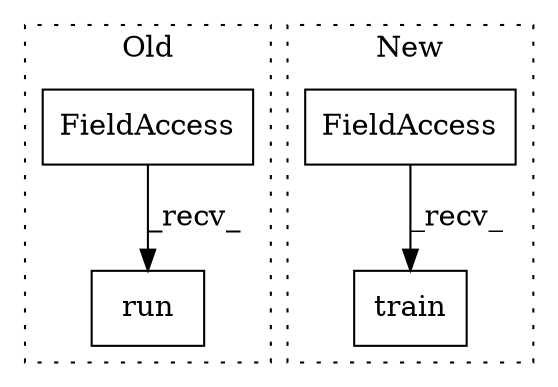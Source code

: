 digraph G {
subgraph cluster0 {
1 [label="run" a="32" s="2785,2799" l="4,1" shape="box"];
3 [label="FieldAccess" a="22" s="2778" l="6" shape="box"];
label = "Old";
style="dotted";
}
subgraph cluster1 {
2 [label="train" a="32" s="2765,2823" l="6,1" shape="box"];
4 [label="FieldAccess" a="22" s="2758" l="6" shape="box"];
label = "New";
style="dotted";
}
3 -> 1 [label="_recv_"];
4 -> 2 [label="_recv_"];
}
